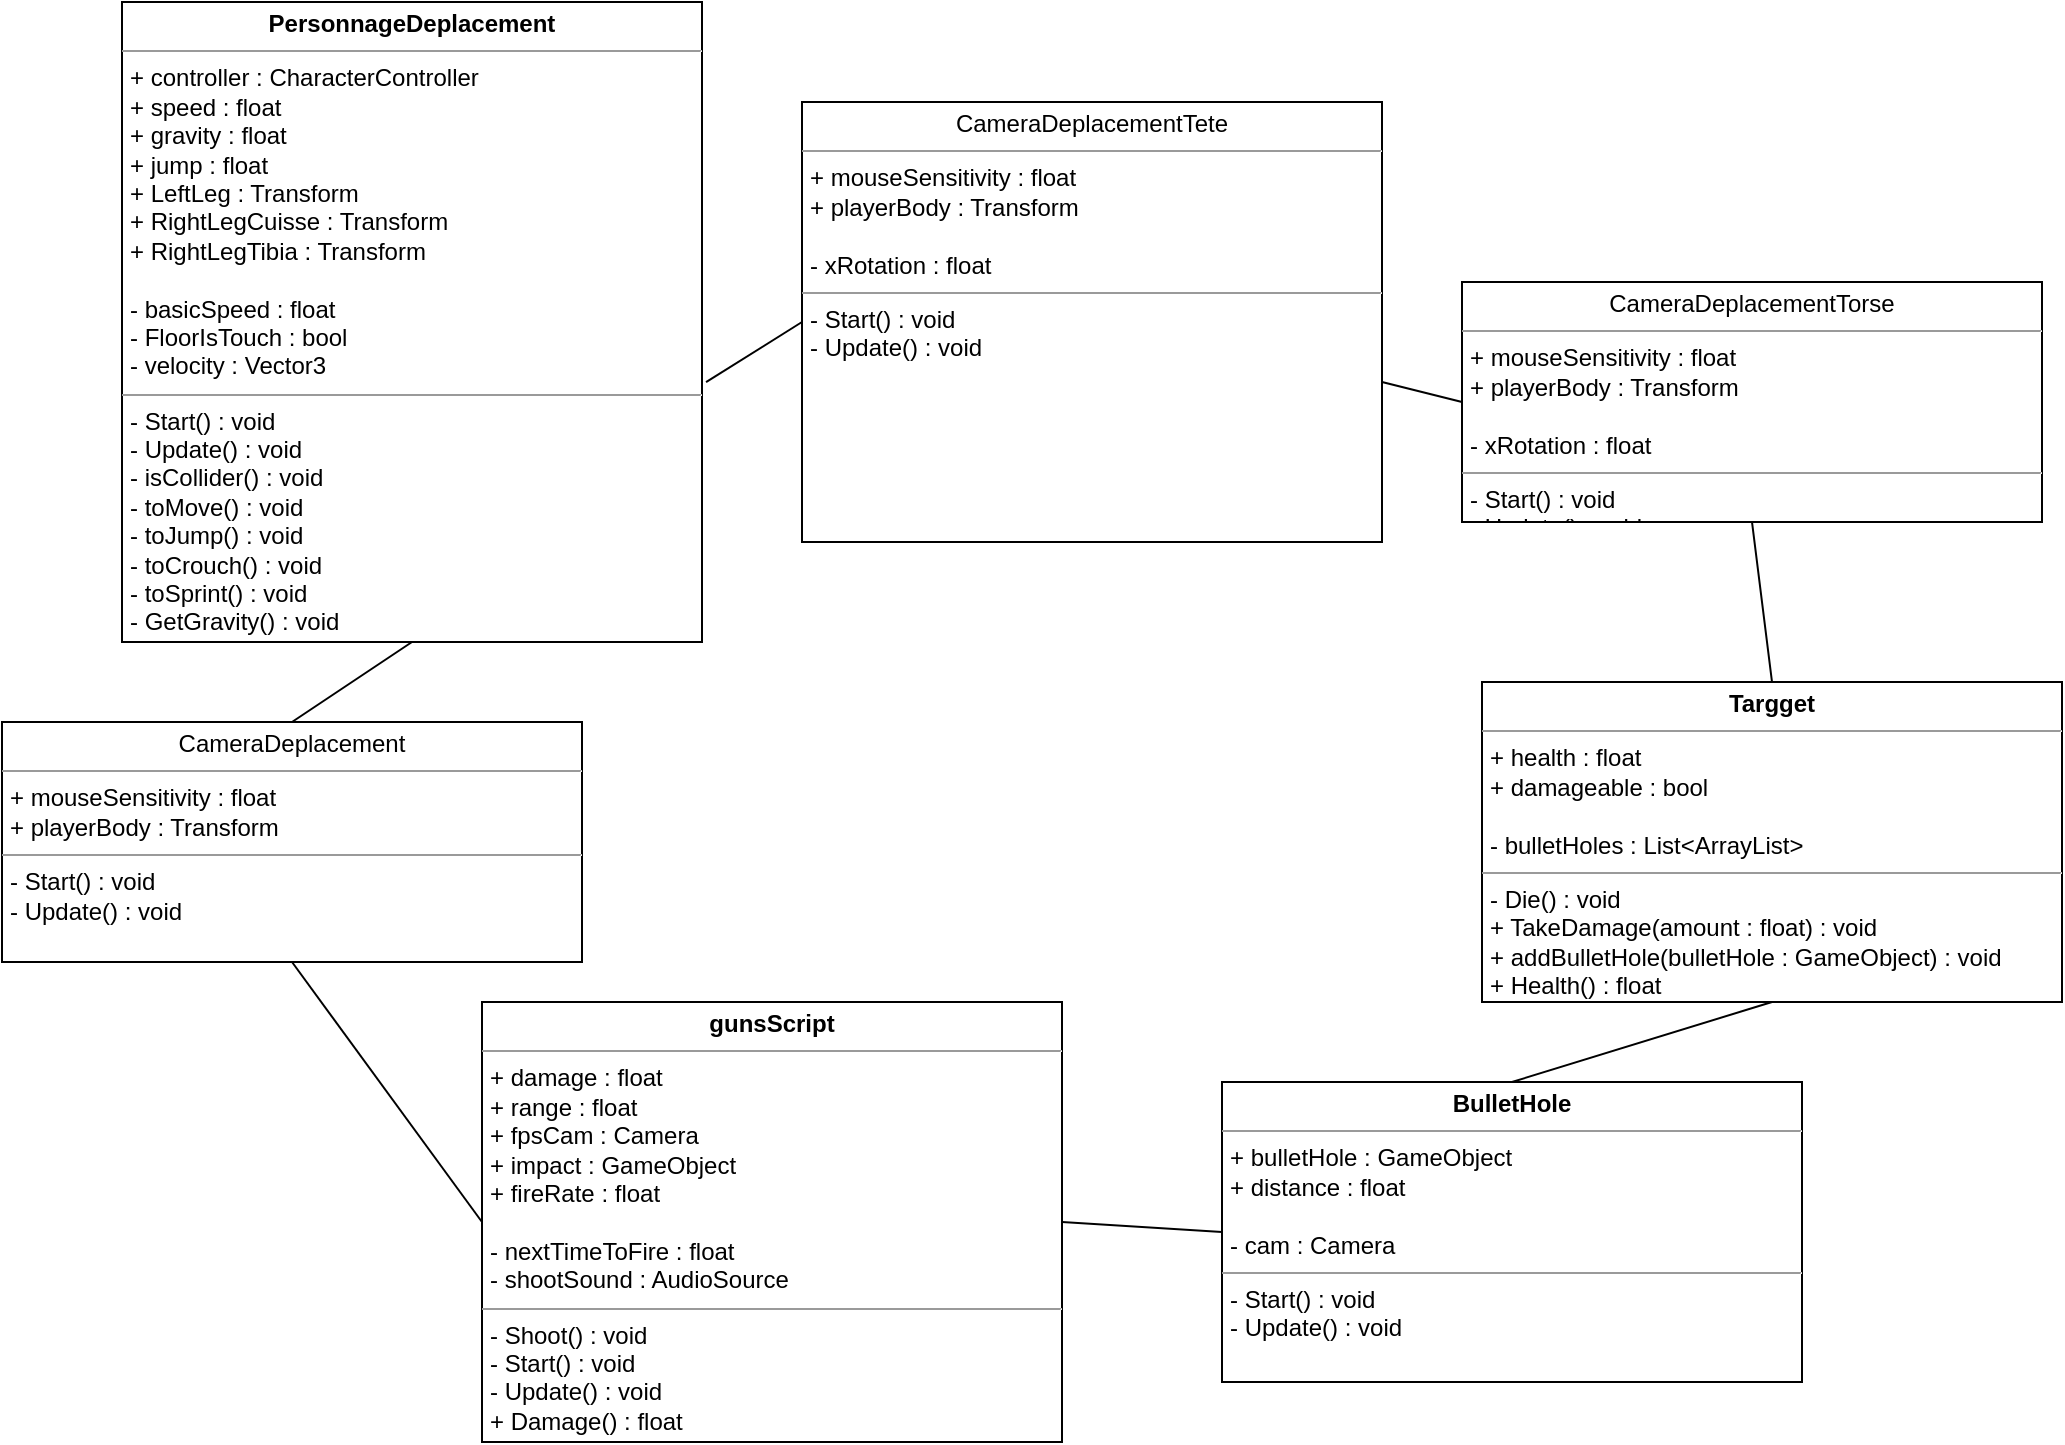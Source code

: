<mxfile version="13.10.6" type="device"><diagram id="C5RBs43oDa-KdzZeNtuy" name="Page-1"><mxGraphModel dx="1422" dy="737" grid="1" gridSize="10" guides="1" tooltips="1" connect="1" arrows="1" fold="1" page="1" pageScale="1" pageWidth="827" pageHeight="1169" math="0" shadow="0"><root><mxCell id="WIyWlLk6GJQsqaUBKTNV-0"/><mxCell id="WIyWlLk6GJQsqaUBKTNV-1" parent="WIyWlLk6GJQsqaUBKTNV-0"/><mxCell id="PGCzWJT0RUlI3IokIO7j-1" value="&lt;p style=&quot;margin: 0px ; margin-top: 4px ; text-align: center&quot;&gt;&lt;b&gt;PersonnageDeplacement&lt;/b&gt;&lt;/p&gt;&lt;hr size=&quot;1&quot;&gt;&lt;p style=&quot;margin: 0px ; margin-left: 4px&quot;&gt;+ controller : CharacterController&lt;/p&gt;&lt;p style=&quot;margin: 0px ; margin-left: 4px&quot;&gt;+ speed : float&lt;/p&gt;&lt;p style=&quot;margin: 0px ; margin-left: 4px&quot;&gt;+ gravity : float&lt;br&gt;&lt;/p&gt;&lt;p style=&quot;margin: 0px ; margin-left: 4px&quot;&gt;+ jump : float&lt;/p&gt;&lt;p style=&quot;margin: 0px ; margin-left: 4px&quot;&gt;+ LeftLeg : Transform&lt;/p&gt;&lt;p style=&quot;margin: 0px ; margin-left: 4px&quot;&gt;+ RightLegCuisse : Transform&amp;nbsp;&lt;/p&gt;&lt;p style=&quot;margin: 0px ; margin-left: 4px&quot;&gt;+ RightLegTibia : Transform&lt;/p&gt;&lt;p style=&quot;margin: 0px ; margin-left: 4px&quot;&gt;&lt;br&gt;&lt;/p&gt;&lt;p style=&quot;margin: 0px ; margin-left: 4px&quot;&gt;- basicSpeed : float&lt;/p&gt;&lt;p style=&quot;margin: 0px ; margin-left: 4px&quot;&gt;- FloorIsTouch : bool&lt;/p&gt;&lt;p style=&quot;margin: 0px ; margin-left: 4px&quot;&gt;- velocity : Vector3&lt;/p&gt;&lt;hr size=&quot;1&quot;&gt;&lt;p style=&quot;margin: 0px ; margin-left: 4px&quot;&gt;- Start() : void&lt;/p&gt;&lt;p style=&quot;margin: 0px ; margin-left: 4px&quot;&gt;- Update() : void&lt;/p&gt;&lt;p style=&quot;margin: 0px ; margin-left: 4px&quot;&gt;- isCollider() : void&lt;/p&gt;&lt;p style=&quot;margin: 0px ; margin-left: 4px&quot;&gt;- toMove() : void&lt;/p&gt;&lt;p style=&quot;margin: 0px ; margin-left: 4px&quot;&gt;- toJump() : void&lt;/p&gt;&lt;p style=&quot;margin: 0px ; margin-left: 4px&quot;&gt;- toCrouch() : void&lt;/p&gt;&lt;p style=&quot;margin: 0px ; margin-left: 4px&quot;&gt;- toSprint() : void&lt;/p&gt;&lt;p style=&quot;margin: 0px ; margin-left: 4px&quot;&gt;- GetGravity() : void&lt;/p&gt;&lt;p style=&quot;margin: 0px ; margin-left: 4px&quot;&gt;&lt;br&gt;&lt;/p&gt;" style="verticalAlign=top;align=left;overflow=fill;fontSize=12;fontFamily=Helvetica;html=1;" parent="WIyWlLk6GJQsqaUBKTNV-1" vertex="1"><mxGeometry x="300" y="300" width="290" height="320" as="geometry"/></mxCell><mxCell id="PGCzWJT0RUlI3IokIO7j-5" value="&lt;p style=&quot;margin: 0px ; margin-top: 4px ; text-align: center&quot;&gt;&lt;b&gt;Targget&lt;/b&gt;&lt;/p&gt;&lt;hr size=&quot;1&quot;&gt;&lt;p style=&quot;margin: 0px ; margin-left: 4px&quot;&gt;+ health : float&lt;/p&gt;&lt;p style=&quot;margin: 0px ; margin-left: 4px&quot;&gt;+ damageable : bool&lt;/p&gt;&lt;p style=&quot;margin: 0px ; margin-left: 4px&quot;&gt;&lt;br&gt;&lt;/p&gt;&lt;p style=&quot;margin: 0px ; margin-left: 4px&quot;&gt;- bulletHoles : List&amp;lt;ArrayList&amp;gt;&lt;br&gt;&lt;/p&gt;&lt;hr size=&quot;1&quot;&gt;&lt;p style=&quot;margin: 0px ; margin-left: 4px&quot;&gt;- Die() : void&lt;/p&gt;&lt;p style=&quot;margin: 0px ; margin-left: 4px&quot;&gt;+ TakeDamage(amount : float) : void&lt;/p&gt;&lt;p style=&quot;margin: 0px ; margin-left: 4px&quot;&gt;+ addBulletHole(bulletHole : GameObject) : void&lt;/p&gt;&lt;p style=&quot;margin: 0px ; margin-left: 4px&quot;&gt;+ Health() : float&amp;nbsp;&lt;/p&gt;&lt;p style=&quot;margin: 0px ; margin-left: 4px&quot;&gt;&lt;br&gt;&lt;/p&gt;&lt;p style=&quot;margin: 0px ; margin-left: 4px&quot;&gt;&lt;br&gt;&lt;/p&gt;" style="verticalAlign=top;align=left;overflow=fill;fontSize=12;fontFamily=Helvetica;html=1;" parent="WIyWlLk6GJQsqaUBKTNV-1" vertex="1"><mxGeometry x="980" y="640" width="290" height="160" as="geometry"/></mxCell><mxCell id="PGCzWJT0RUlI3IokIO7j-8" value="&lt;p style=&quot;margin: 0px ; margin-top: 4px ; text-align: center&quot;&gt;&lt;b&gt;gunsScript&lt;/b&gt;&lt;/p&gt;&lt;hr size=&quot;1&quot;&gt;&lt;p style=&quot;margin: 0px ; margin-left: 4px&quot;&gt;+ damage : float&amp;nbsp;&lt;/p&gt;&lt;p style=&quot;margin: 0px ; margin-left: 4px&quot;&gt;+ range : float&lt;/p&gt;&lt;p style=&quot;margin: 0px ; margin-left: 4px&quot;&gt;+ fpsCam : Camera&amp;nbsp;&lt;/p&gt;&lt;p style=&quot;margin: 0px ; margin-left: 4px&quot;&gt;+ impact : GameObject&lt;/p&gt;&lt;p style=&quot;margin: 0px ; margin-left: 4px&quot;&gt;+ fireRate : float&amp;nbsp;&lt;/p&gt;&lt;p style=&quot;margin: 0px ; margin-left: 4px&quot;&gt;&lt;br&gt;&lt;/p&gt;&lt;p style=&quot;margin: 0px ; margin-left: 4px&quot;&gt;- nextTimeToFire : float&lt;/p&gt;&lt;p style=&quot;margin: 0px ; margin-left: 4px&quot;&gt;- shootSound : AudioSource&lt;/p&gt;&lt;hr size=&quot;1&quot;&gt;&lt;p style=&quot;margin: 0px ; margin-left: 4px&quot;&gt;- Shoot() : void&lt;br&gt;&lt;/p&gt;&lt;p style=&quot;margin: 0px ; margin-left: 4px&quot;&gt;- Start() : void&lt;/p&gt;&lt;p style=&quot;margin: 0px ; margin-left: 4px&quot;&gt;- Update() : void&lt;/p&gt;&lt;p style=&quot;margin: 0px ; margin-left: 4px&quot;&gt;+ Damage() : float&lt;/p&gt;&lt;p style=&quot;margin: 0px ; margin-left: 4px&quot;&gt;&lt;br&gt;&lt;/p&gt;&lt;p style=&quot;margin: 0px ; margin-left: 4px&quot;&gt;&lt;br&gt;&lt;/p&gt;&lt;p style=&quot;margin: 0px ; margin-left: 4px&quot;&gt;&lt;br&gt;&lt;/p&gt;" style="verticalAlign=top;align=left;overflow=fill;fontSize=12;fontFamily=Helvetica;html=1;" parent="WIyWlLk6GJQsqaUBKTNV-1" vertex="1"><mxGeometry x="480" y="800" width="290" height="220" as="geometry"/></mxCell><mxCell id="PGCzWJT0RUlI3IokIO7j-9" value="&lt;p style=&quot;margin: 0px ; margin-top: 4px ; text-align: center&quot;&gt;&lt;b&gt;BulletHole&lt;/b&gt;&lt;/p&gt;&lt;hr size=&quot;1&quot;&gt;&lt;p style=&quot;margin: 0px ; margin-left: 4px&quot;&gt;+ bulletHole : GameObject&amp;nbsp;&lt;/p&gt;&lt;p style=&quot;margin: 0px ; margin-left: 4px&quot;&gt;+ distance : float&lt;/p&gt;&lt;p style=&quot;margin: 0px ; margin-left: 4px&quot;&gt;&lt;br&gt;&lt;/p&gt;&lt;p style=&quot;margin: 0px ; margin-left: 4px&quot;&gt;- cam : Camera&lt;/p&gt;&lt;hr size=&quot;1&quot;&gt;&lt;p style=&quot;margin: 0px ; margin-left: 4px&quot;&gt;- Start() : void&lt;/p&gt;&lt;p style=&quot;margin: 0px ; margin-left: 4px&quot;&gt;- Update() : void&lt;/p&gt;&lt;p style=&quot;margin: 0px ; margin-left: 4px&quot;&gt;&lt;br&gt;&lt;/p&gt;&lt;p style=&quot;margin: 0px ; margin-left: 4px&quot;&gt;&lt;br&gt;&lt;/p&gt;&lt;p style=&quot;margin: 0px ; margin-left: 4px&quot;&gt;&lt;br&gt;&lt;/p&gt;" style="verticalAlign=top;align=left;overflow=fill;fontSize=12;fontFamily=Helvetica;html=1;" parent="WIyWlLk6GJQsqaUBKTNV-1" vertex="1"><mxGeometry x="850" y="840" width="290" height="150" as="geometry"/></mxCell><mxCell id="PGCzWJT0RUlI3IokIO7j-10" value="&lt;p style=&quot;margin: 0px ; margin-top: 4px ; text-align: center&quot;&gt;CameraDeplacement&lt;/p&gt;&lt;hr size=&quot;1&quot;&gt;&lt;p style=&quot;margin: 0px ; margin-left: 4px&quot;&gt;+ mouseSensitivity : float&amp;nbsp;&lt;/p&gt;&lt;p style=&quot;margin: 0px ; margin-left: 4px&quot;&gt;+ playerBody : Transform&lt;/p&gt;&lt;hr size=&quot;1&quot;&gt;&lt;p style=&quot;margin: 0px ; margin-left: 4px&quot;&gt;- Start() : void&amp;nbsp;&lt;/p&gt;&lt;p style=&quot;margin: 0px ; margin-left: 4px&quot;&gt;- Update() : void&lt;/p&gt;&lt;p style=&quot;margin: 0px ; margin-left: 4px&quot;&gt;&lt;br&gt;&lt;/p&gt;&lt;p style=&quot;margin: 0px ; margin-left: 4px&quot;&gt;&lt;br&gt;&lt;/p&gt;&lt;p style=&quot;margin: 0px ; margin-left: 4px&quot;&gt;&lt;br&gt;&lt;/p&gt;" style="verticalAlign=top;align=left;overflow=fill;fontSize=12;fontFamily=Helvetica;html=1;" parent="WIyWlLk6GJQsqaUBKTNV-1" vertex="1"><mxGeometry x="240" y="660" width="290" height="120" as="geometry"/></mxCell><mxCell id="PGCzWJT0RUlI3IokIO7j-11" value="" style="endArrow=none;html=1;entryX=0;entryY=0.5;entryDx=0;entryDy=0;exitX=1.007;exitY=0.594;exitDx=0;exitDy=0;exitPerimeter=0;" parent="WIyWlLk6GJQsqaUBKTNV-1" source="PGCzWJT0RUlI3IokIO7j-1" target="PGCzWJT0RUlI3IokIO7j-12" edge="1"><mxGeometry width="50" height="50" relative="1" as="geometry"><mxPoint x="446.89" y="396.16" as="sourcePoint"/><mxPoint x="593.12" y="390" as="targetPoint"/></mxGeometry></mxCell><mxCell id="PGCzWJT0RUlI3IokIO7j-12" value="&lt;p style=&quot;margin: 0px ; margin-top: 4px ; text-align: center&quot;&gt;CameraDeplacementTete&lt;/p&gt;&lt;hr size=&quot;1&quot;&gt;&lt;p style=&quot;margin: 0px ; margin-left: 4px&quot;&gt;+ mouseSensitivity : float&amp;nbsp;&lt;/p&gt;&lt;p style=&quot;margin: 0px ; margin-left: 4px&quot;&gt;+ playerBody : Transform&lt;/p&gt;&lt;p style=&quot;margin: 0px ; margin-left: 4px&quot;&gt;&lt;br&gt;&lt;/p&gt;&lt;p style=&quot;margin: 0px ; margin-left: 4px&quot;&gt;- xRotation : float&amp;nbsp;&lt;/p&gt;&lt;hr size=&quot;1&quot;&gt;&lt;p style=&quot;margin: 0px ; margin-left: 4px&quot;&gt;- Start() : void&amp;nbsp;&lt;/p&gt;&lt;p style=&quot;margin: 0px ; margin-left: 4px&quot;&gt;- Update() : void&lt;/p&gt;&lt;p style=&quot;margin: 0px ; margin-left: 4px&quot;&gt;&lt;br&gt;&lt;/p&gt;&lt;p style=&quot;margin: 0px ; margin-left: 4px&quot;&gt;&lt;br&gt;&lt;/p&gt;&lt;p style=&quot;margin: 0px ; margin-left: 4px&quot;&gt;&lt;br&gt;&lt;/p&gt;" style="verticalAlign=top;align=left;overflow=fill;fontSize=12;fontFamily=Helvetica;html=1;" parent="WIyWlLk6GJQsqaUBKTNV-1" vertex="1"><mxGeometry x="640" y="350" width="290" height="220" as="geometry"/></mxCell><mxCell id="PGCzWJT0RUlI3IokIO7j-13" value="&lt;p style=&quot;margin: 0px ; margin-top: 4px ; text-align: center&quot;&gt;CameraDeplacementTorse&lt;/p&gt;&lt;hr size=&quot;1&quot;&gt;&lt;p style=&quot;margin: 0px ; margin-left: 4px&quot;&gt;+ mouseSensitivity : float&amp;nbsp;&lt;/p&gt;&lt;p style=&quot;margin: 0px ; margin-left: 4px&quot;&gt;+ playerBody : Transform&lt;/p&gt;&lt;p style=&quot;margin: 0px ; margin-left: 4px&quot;&gt;&lt;br&gt;&lt;/p&gt;&lt;p style=&quot;margin: 0px ; margin-left: 4px&quot;&gt;- xRotation : float&amp;nbsp;&lt;/p&gt;&lt;hr size=&quot;1&quot;&gt;&lt;p style=&quot;margin: 0px ; margin-left: 4px&quot;&gt;- Start() : void&amp;nbsp;&lt;/p&gt;&lt;p style=&quot;margin: 0px ; margin-left: 4px&quot;&gt;- Update() : void&lt;/p&gt;&lt;p style=&quot;margin: 0px ; margin-left: 4px&quot;&gt;&lt;br&gt;&lt;/p&gt;&lt;p style=&quot;margin: 0px ; margin-left: 4px&quot;&gt;&lt;br&gt;&lt;/p&gt;&lt;p style=&quot;margin: 0px ; margin-left: 4px&quot;&gt;&lt;br&gt;&lt;/p&gt;" style="verticalAlign=top;align=left;overflow=fill;fontSize=12;fontFamily=Helvetica;html=1;" parent="WIyWlLk6GJQsqaUBKTNV-1" vertex="1"><mxGeometry x="970" y="440" width="290" height="120" as="geometry"/></mxCell><mxCell id="PGCzWJT0RUlI3IokIO7j-22" value="" style="endArrow=none;html=1;exitX=0.5;exitY=1;exitDx=0;exitDy=0;entryX=0.5;entryY=0;entryDx=0;entryDy=0;" parent="WIyWlLk6GJQsqaUBKTNV-1" source="PGCzWJT0RUlI3IokIO7j-13" target="PGCzWJT0RUlI3IokIO7j-5" edge="1"><mxGeometry width="50" height="50" relative="1" as="geometry"><mxPoint x="844.92" y="343.96" as="sourcePoint"/><mxPoint x="1092.037" y="1060" as="targetPoint"/></mxGeometry></mxCell><mxCell id="PGCzWJT0RUlI3IokIO7j-23" value="" style="endArrow=none;html=1;exitX=0.5;exitY=1;exitDx=0;exitDy=0;entryX=0.5;entryY=0;entryDx=0;entryDy=0;" parent="WIyWlLk6GJQsqaUBKTNV-1" source="PGCzWJT0RUlI3IokIO7j-5" target="PGCzWJT0RUlI3IokIO7j-9" edge="1"><mxGeometry width="50" height="50" relative="1" as="geometry"><mxPoint x="854.92" y="353.96" as="sourcePoint"/><mxPoint x="1102.037" y="1070" as="targetPoint"/></mxGeometry></mxCell><mxCell id="PGCzWJT0RUlI3IokIO7j-24" value="" style="endArrow=none;html=1;exitX=1;exitY=0.5;exitDx=0;exitDy=0;entryX=0;entryY=0.5;entryDx=0;entryDy=0;" parent="WIyWlLk6GJQsqaUBKTNV-1" source="PGCzWJT0RUlI3IokIO7j-8" target="PGCzWJT0RUlI3IokIO7j-9" edge="1"><mxGeometry width="50" height="50" relative="1" as="geometry"><mxPoint x="864.92" y="363.96" as="sourcePoint"/><mxPoint x="1112.037" y="1080" as="targetPoint"/></mxGeometry></mxCell><mxCell id="PGCzWJT0RUlI3IokIO7j-25" value="" style="endArrow=none;html=1;exitX=0.5;exitY=1;exitDx=0;exitDy=0;entryX=0;entryY=0.5;entryDx=0;entryDy=0;" parent="WIyWlLk6GJQsqaUBKTNV-1" source="PGCzWJT0RUlI3IokIO7j-10" target="PGCzWJT0RUlI3IokIO7j-8" edge="1"><mxGeometry width="50" height="50" relative="1" as="geometry"><mxPoint x="874.92" y="373.96" as="sourcePoint"/><mxPoint x="1122.037" y="1090" as="targetPoint"/></mxGeometry></mxCell><mxCell id="PGCzWJT0RUlI3IokIO7j-26" value="" style="endArrow=none;html=1;exitX=0.5;exitY=1;exitDx=0;exitDy=0;entryX=0.5;entryY=0;entryDx=0;entryDy=0;" parent="WIyWlLk6GJQsqaUBKTNV-1" source="PGCzWJT0RUlI3IokIO7j-1" target="PGCzWJT0RUlI3IokIO7j-10" edge="1"><mxGeometry width="50" height="50" relative="1" as="geometry"><mxPoint x="884.92" y="383.96" as="sourcePoint"/><mxPoint x="1132.037" y="1100" as="targetPoint"/></mxGeometry></mxCell><mxCell id="3NK4b5d45ANeF76QPQOp-1" value="" style="endArrow=none;html=1;exitX=1;exitY=0.5;exitDx=0;exitDy=0;entryX=0;entryY=0.5;entryDx=0;entryDy=0;" edge="1" parent="WIyWlLk6GJQsqaUBKTNV-1" target="PGCzWJT0RUlI3IokIO7j-13"><mxGeometry width="50" height="50" relative="1" as="geometry"><mxPoint x="930" y="490" as="sourcePoint"/><mxPoint x="1345" y="440" as="targetPoint"/></mxGeometry></mxCell></root></mxGraphModel></diagram></mxfile>
